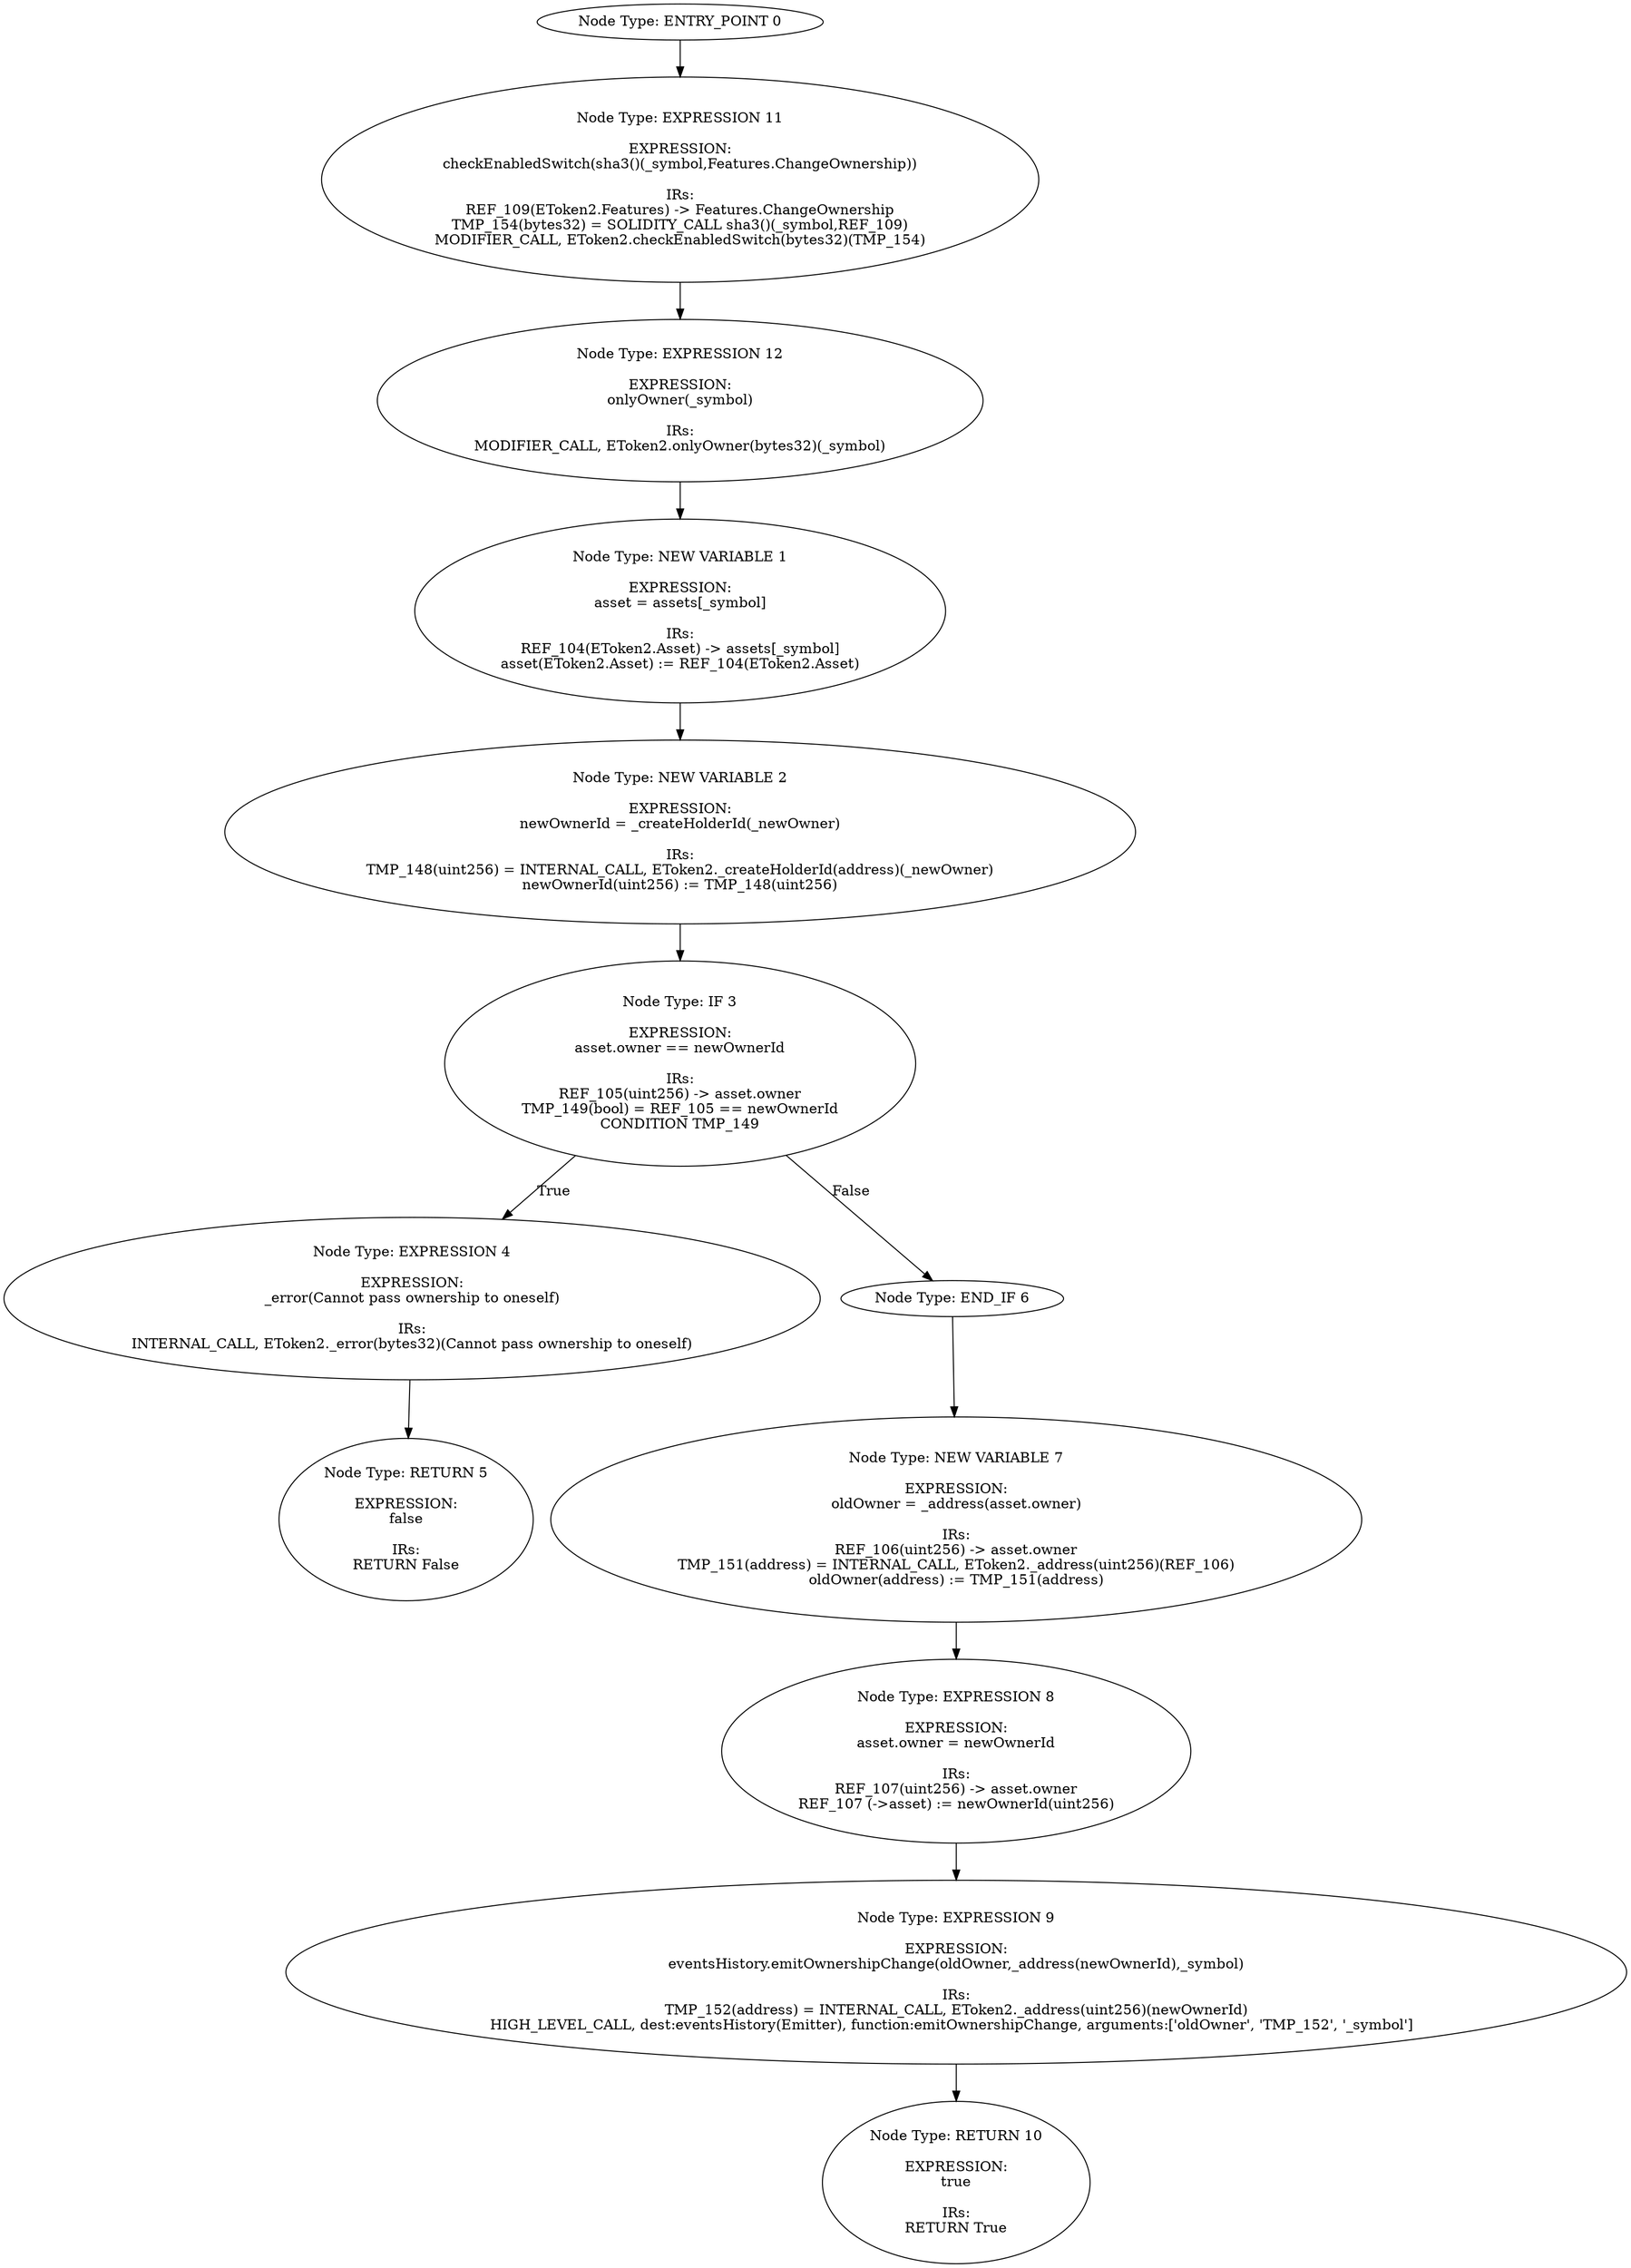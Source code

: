 digraph{
0[label="Node Type: ENTRY_POINT 0
"];
0->11;
1[label="Node Type: NEW VARIABLE 1

EXPRESSION:
asset = assets[_symbol]

IRs:
REF_104(EToken2.Asset) -> assets[_symbol]
asset(EToken2.Asset) := REF_104(EToken2.Asset)"];
1->2;
2[label="Node Type: NEW VARIABLE 2

EXPRESSION:
newOwnerId = _createHolderId(_newOwner)

IRs:
TMP_148(uint256) = INTERNAL_CALL, EToken2._createHolderId(address)(_newOwner)
newOwnerId(uint256) := TMP_148(uint256)"];
2->3;
3[label="Node Type: IF 3

EXPRESSION:
asset.owner == newOwnerId

IRs:
REF_105(uint256) -> asset.owner
TMP_149(bool) = REF_105 == newOwnerId
CONDITION TMP_149"];
3->4[label="True"];
3->6[label="False"];
4[label="Node Type: EXPRESSION 4

EXPRESSION:
_error(Cannot pass ownership to oneself)

IRs:
INTERNAL_CALL, EToken2._error(bytes32)(Cannot pass ownership to oneself)"];
4->5;
5[label="Node Type: RETURN 5

EXPRESSION:
false

IRs:
RETURN False"];
6[label="Node Type: END_IF 6
"];
6->7;
7[label="Node Type: NEW VARIABLE 7

EXPRESSION:
oldOwner = _address(asset.owner)

IRs:
REF_106(uint256) -> asset.owner
TMP_151(address) = INTERNAL_CALL, EToken2._address(uint256)(REF_106)
oldOwner(address) := TMP_151(address)"];
7->8;
8[label="Node Type: EXPRESSION 8

EXPRESSION:
asset.owner = newOwnerId

IRs:
REF_107(uint256) -> asset.owner
REF_107 (->asset) := newOwnerId(uint256)"];
8->9;
9[label="Node Type: EXPRESSION 9

EXPRESSION:
eventsHistory.emitOwnershipChange(oldOwner,_address(newOwnerId),_symbol)

IRs:
TMP_152(address) = INTERNAL_CALL, EToken2._address(uint256)(newOwnerId)
HIGH_LEVEL_CALL, dest:eventsHistory(Emitter), function:emitOwnershipChange, arguments:['oldOwner', 'TMP_152', '_symbol']  "];
9->10;
10[label="Node Type: RETURN 10

EXPRESSION:
true

IRs:
RETURN True"];
11[label="Node Type: EXPRESSION 11

EXPRESSION:
checkEnabledSwitch(sha3()(_symbol,Features.ChangeOwnership))

IRs:
REF_109(EToken2.Features) -> Features.ChangeOwnership
TMP_154(bytes32) = SOLIDITY_CALL sha3()(_symbol,REF_109)
MODIFIER_CALL, EToken2.checkEnabledSwitch(bytes32)(TMP_154)"];
11->12;
12[label="Node Type: EXPRESSION 12

EXPRESSION:
onlyOwner(_symbol)

IRs:
MODIFIER_CALL, EToken2.onlyOwner(bytes32)(_symbol)"];
12->1;
}
